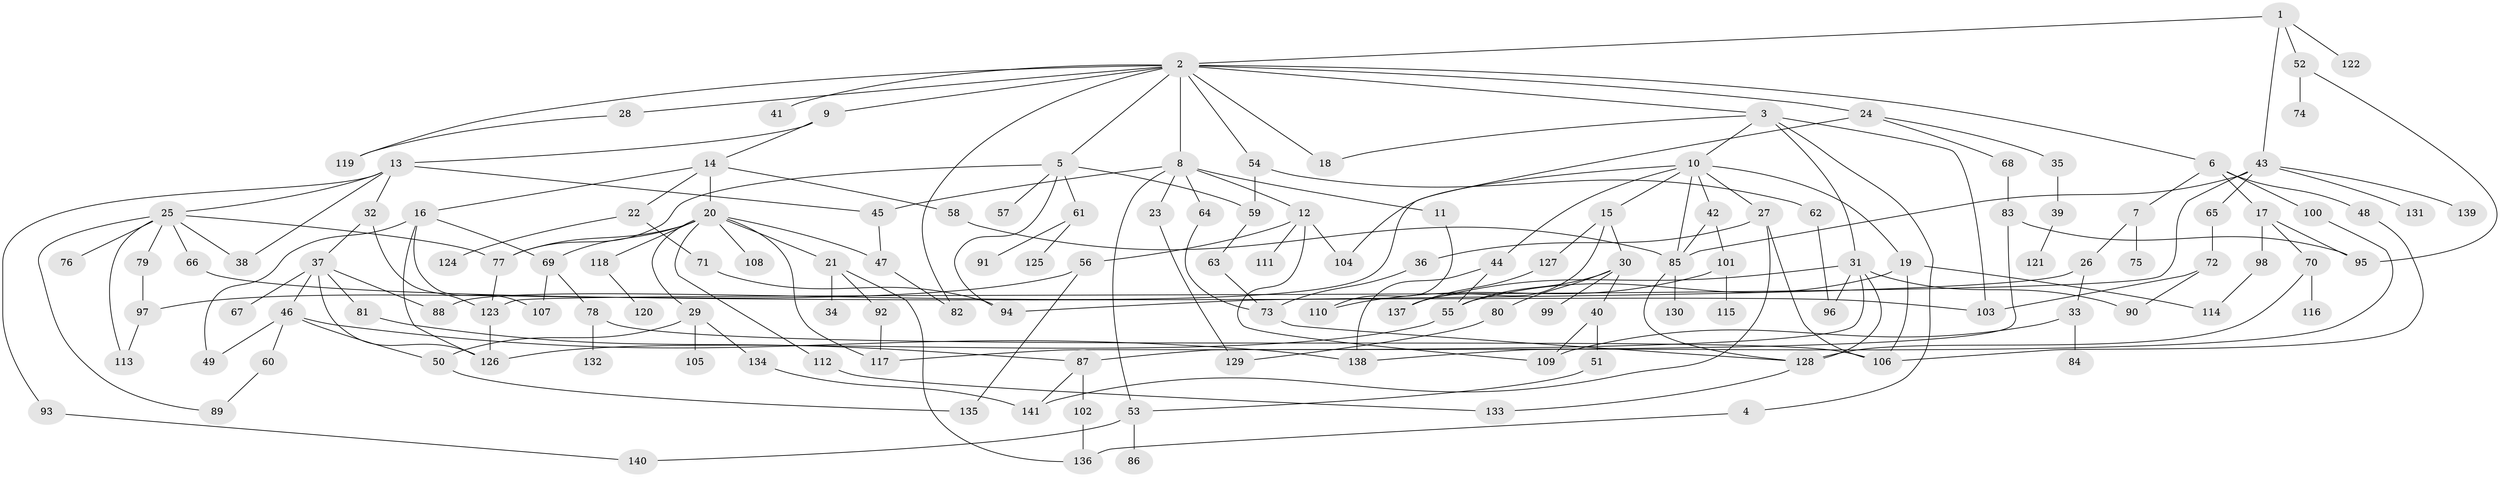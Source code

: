 // Generated by graph-tools (version 1.1) at 2025/10/02/27/25 16:10:54]
// undirected, 141 vertices, 204 edges
graph export_dot {
graph [start="1"]
  node [color=gray90,style=filled];
  1;
  2;
  3;
  4;
  5;
  6;
  7;
  8;
  9;
  10;
  11;
  12;
  13;
  14;
  15;
  16;
  17;
  18;
  19;
  20;
  21;
  22;
  23;
  24;
  25;
  26;
  27;
  28;
  29;
  30;
  31;
  32;
  33;
  34;
  35;
  36;
  37;
  38;
  39;
  40;
  41;
  42;
  43;
  44;
  45;
  46;
  47;
  48;
  49;
  50;
  51;
  52;
  53;
  54;
  55;
  56;
  57;
  58;
  59;
  60;
  61;
  62;
  63;
  64;
  65;
  66;
  67;
  68;
  69;
  70;
  71;
  72;
  73;
  74;
  75;
  76;
  77;
  78;
  79;
  80;
  81;
  82;
  83;
  84;
  85;
  86;
  87;
  88;
  89;
  90;
  91;
  92;
  93;
  94;
  95;
  96;
  97;
  98;
  99;
  100;
  101;
  102;
  103;
  104;
  105;
  106;
  107;
  108;
  109;
  110;
  111;
  112;
  113;
  114;
  115;
  116;
  117;
  118;
  119;
  120;
  121;
  122;
  123;
  124;
  125;
  126;
  127;
  128;
  129;
  130;
  131;
  132;
  133;
  134;
  135;
  136;
  137;
  138;
  139;
  140;
  141;
  1 -- 2;
  1 -- 43;
  1 -- 52;
  1 -- 122;
  2 -- 3;
  2 -- 5;
  2 -- 6;
  2 -- 8;
  2 -- 9;
  2 -- 18;
  2 -- 24;
  2 -- 28;
  2 -- 41;
  2 -- 54;
  2 -- 82;
  2 -- 119;
  3 -- 4;
  3 -- 10;
  3 -- 31;
  3 -- 103;
  3 -- 18;
  4 -- 136;
  5 -- 57;
  5 -- 61;
  5 -- 94;
  5 -- 59;
  5 -- 77;
  6 -- 7;
  6 -- 17;
  6 -- 48;
  6 -- 100;
  7 -- 26;
  7 -- 75;
  8 -- 11;
  8 -- 12;
  8 -- 23;
  8 -- 45;
  8 -- 64;
  8 -- 53;
  9 -- 13;
  9 -- 14;
  10 -- 15;
  10 -- 19;
  10 -- 27;
  10 -- 42;
  10 -- 44;
  10 -- 104;
  10 -- 85;
  11 -- 110;
  12 -- 56;
  12 -- 104;
  12 -- 111;
  12 -- 109;
  13 -- 25;
  13 -- 32;
  13 -- 38;
  13 -- 93;
  13 -- 45;
  14 -- 16;
  14 -- 20;
  14 -- 22;
  14 -- 58;
  15 -- 30;
  15 -- 127;
  15 -- 137;
  16 -- 69;
  16 -- 49;
  16 -- 107;
  16 -- 126;
  17 -- 70;
  17 -- 95;
  17 -- 98;
  19 -- 106;
  19 -- 55;
  19 -- 114;
  20 -- 21;
  20 -- 29;
  20 -- 47;
  20 -- 69;
  20 -- 77;
  20 -- 108;
  20 -- 112;
  20 -- 117;
  20 -- 118;
  21 -- 34;
  21 -- 92;
  21 -- 136;
  22 -- 71;
  22 -- 124;
  23 -- 129;
  24 -- 35;
  24 -- 68;
  24 -- 88;
  25 -- 66;
  25 -- 76;
  25 -- 79;
  25 -- 89;
  25 -- 113;
  25 -- 38;
  25 -- 77;
  26 -- 33;
  26 -- 94;
  27 -- 36;
  27 -- 141;
  27 -- 106;
  28 -- 119;
  29 -- 105;
  29 -- 134;
  29 -- 50;
  30 -- 40;
  30 -- 80;
  30 -- 99;
  30 -- 55;
  31 -- 96;
  31 -- 137;
  31 -- 128;
  31 -- 90;
  31 -- 117;
  32 -- 37;
  32 -- 123;
  33 -- 84;
  33 -- 109;
  35 -- 39;
  36 -- 73;
  37 -- 46;
  37 -- 67;
  37 -- 81;
  37 -- 88;
  37 -- 126;
  39 -- 121;
  40 -- 51;
  40 -- 109;
  42 -- 85;
  42 -- 101;
  43 -- 65;
  43 -- 131;
  43 -- 139;
  43 -- 123;
  43 -- 85;
  44 -- 55;
  44 -- 138;
  45 -- 47;
  46 -- 49;
  46 -- 50;
  46 -- 60;
  46 -- 138;
  47 -- 82;
  48 -- 106;
  50 -- 135;
  51 -- 53;
  52 -- 74;
  52 -- 95;
  53 -- 86;
  53 -- 140;
  54 -- 59;
  54 -- 62;
  55 -- 126;
  56 -- 135;
  56 -- 97;
  58 -- 85;
  59 -- 63;
  60 -- 89;
  61 -- 91;
  61 -- 125;
  62 -- 96;
  63 -- 73;
  64 -- 73;
  65 -- 72;
  66 -- 103;
  68 -- 83;
  69 -- 78;
  69 -- 107;
  70 -- 116;
  70 -- 128;
  71 -- 94;
  72 -- 90;
  72 -- 103;
  73 -- 128;
  77 -- 123;
  78 -- 132;
  78 -- 106;
  79 -- 97;
  80 -- 129;
  81 -- 87;
  83 -- 87;
  83 -- 95;
  85 -- 130;
  85 -- 128;
  87 -- 102;
  87 -- 141;
  92 -- 117;
  93 -- 140;
  97 -- 113;
  98 -- 114;
  100 -- 138;
  101 -- 110;
  101 -- 115;
  102 -- 136;
  112 -- 133;
  118 -- 120;
  123 -- 126;
  127 -- 137;
  128 -- 133;
  134 -- 141;
}
